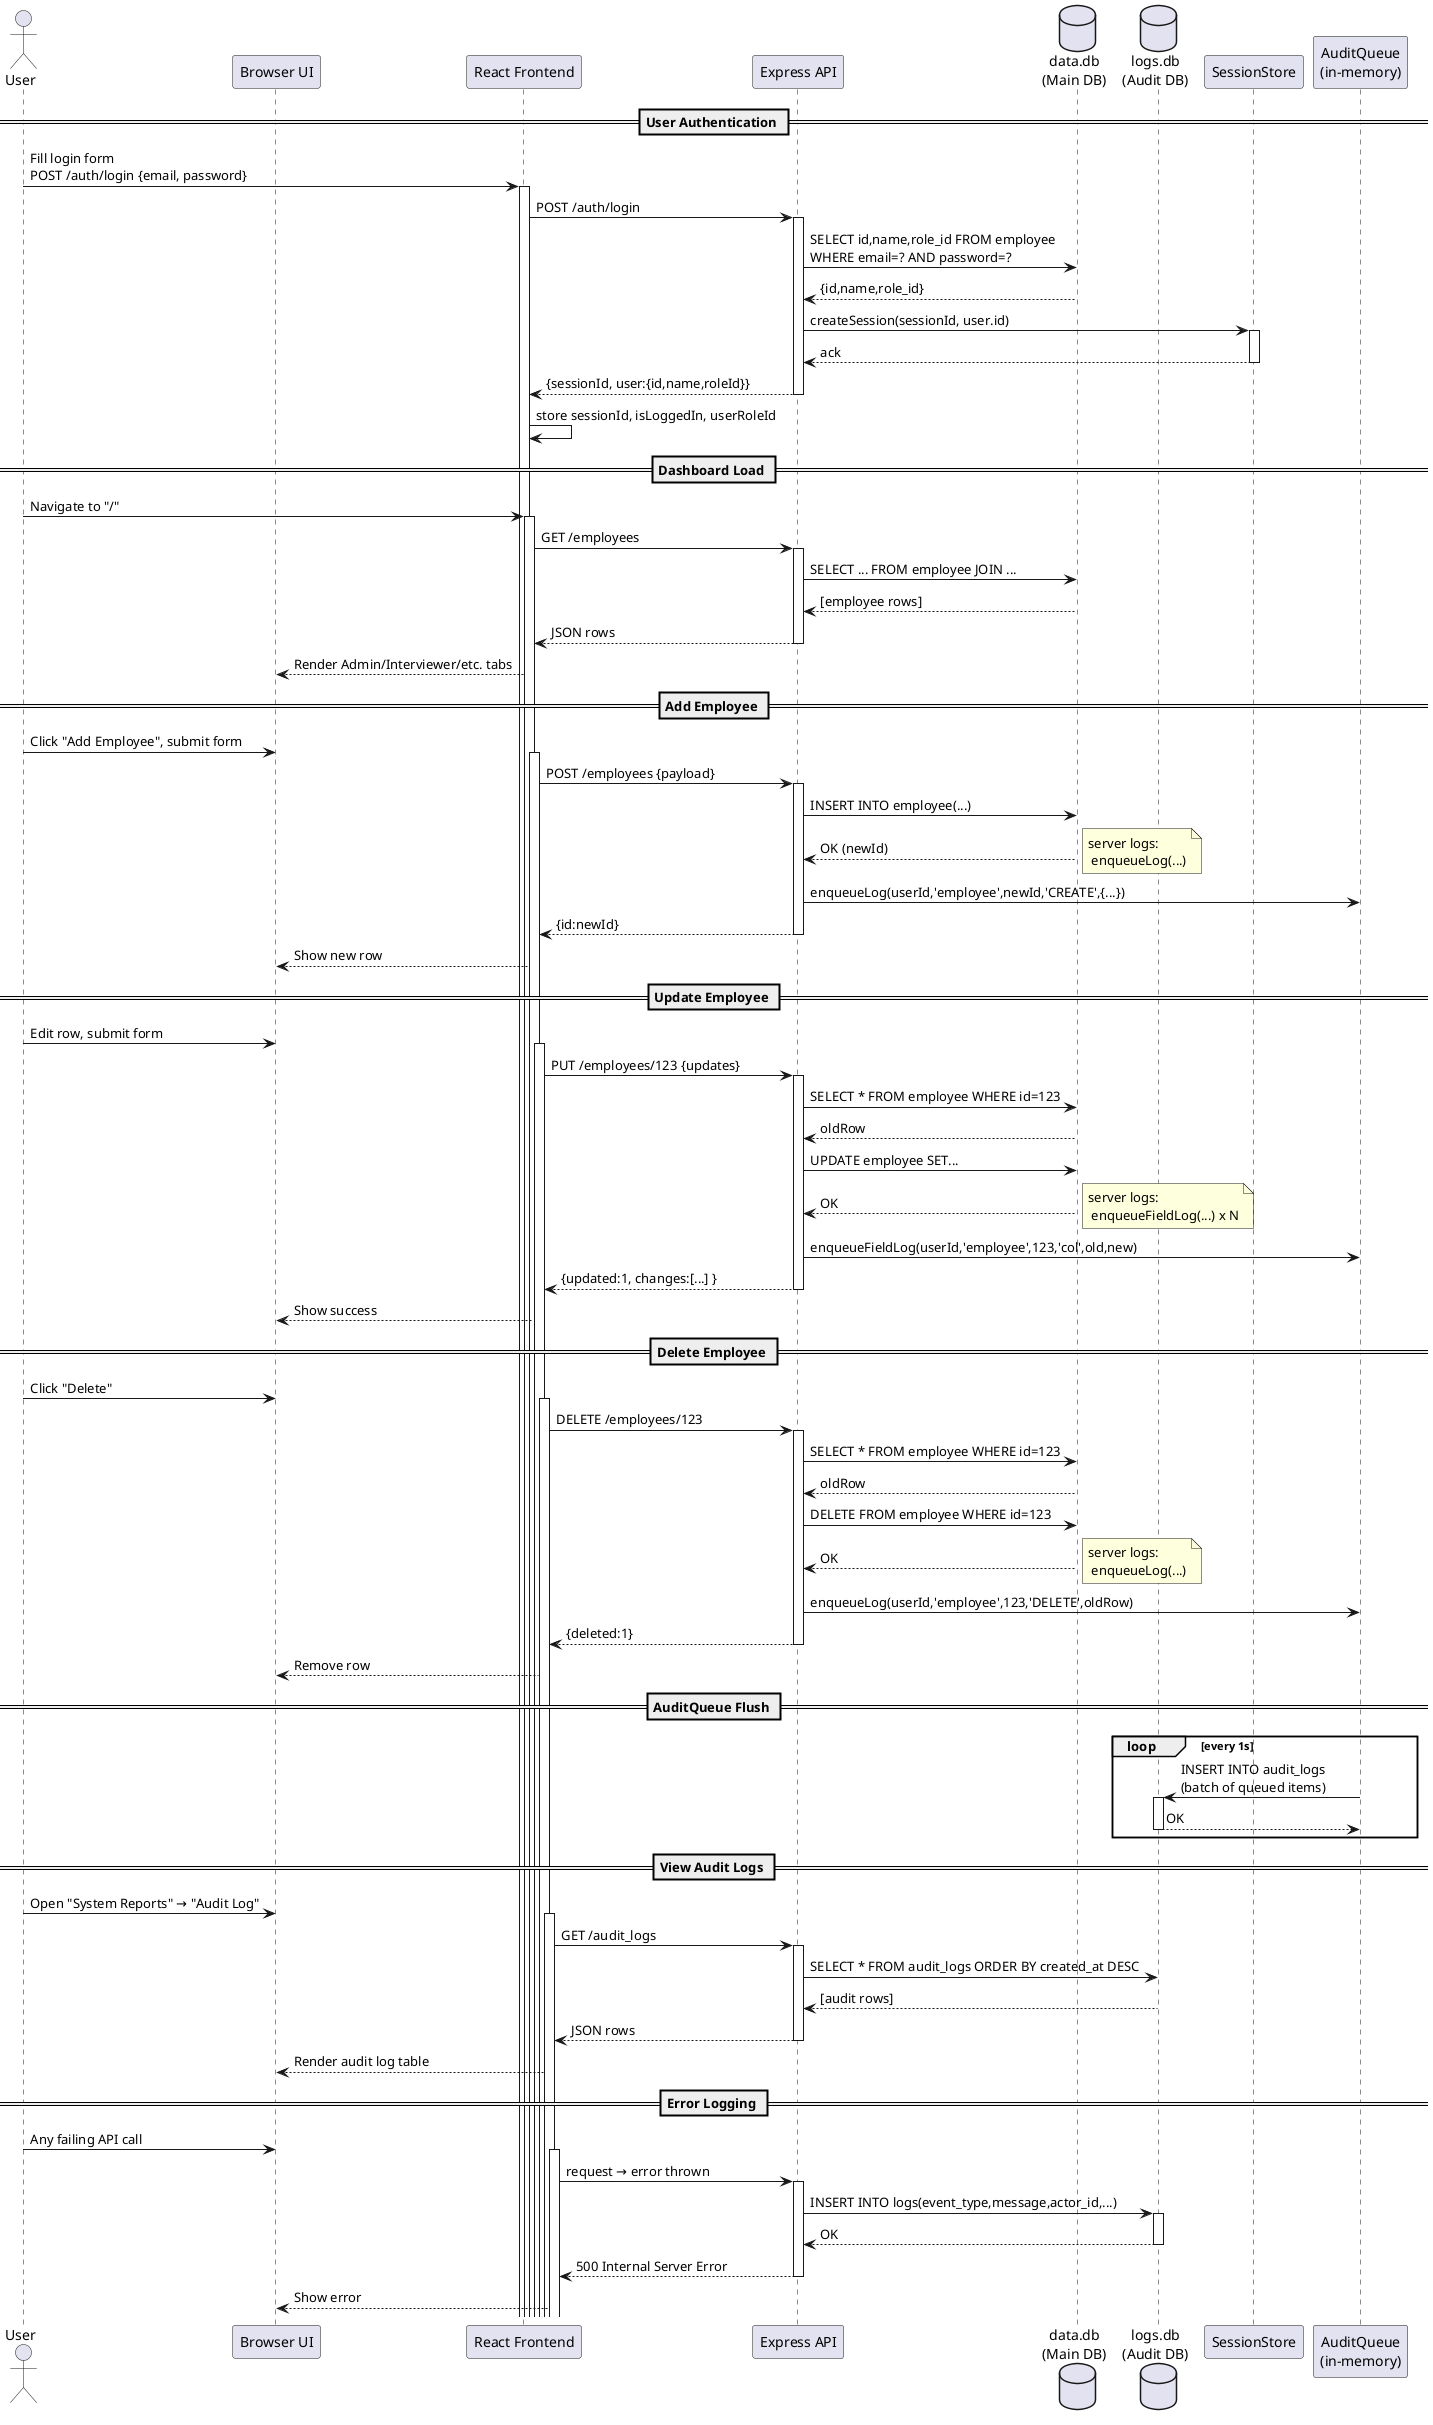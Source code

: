 @startuml
actor User
participant "Browser UI" as UI
participant "React Frontend" as Frontend
participant "Express API" as API
database "data.db\n(Main DB)" as MainDB
database "logs.db\n(Audit DB)" as LogDB
participant "SessionStore" as SS
participant "AuditQueue\n(in‑memory)" as Q

== User Authentication ==
User -> Frontend : Fill login form\nPOST /auth/login {email, password}
activate Frontend
Frontend -> API : POST /auth/login
activate API
API -> MainDB : SELECT id,name,role_id FROM employee\nWHERE email=? AND password=?
MainDB --> API : {id,name,role_id}
API -> SS : createSession(sessionId, user.id)
activate SS
SS --> API : ack
deactivate SS
API --> Frontend : {sessionId, user:{id,name,roleId}}
deactivate API
Frontend -> Frontend : store sessionId, isLoggedIn, userRoleId

== Dashboard Load ==
User -> Frontend : Navigate to "/"
activate Frontend
Frontend -> API : GET /employees
activate API
API -> MainDB : SELECT ... FROM employee JOIN ... 
MainDB --> API : [employee rows]
API --> Frontend : JSON rows
deactivate API
Frontend --> UI : Render Admin/Interviewer/etc. tabs

== Add Employee ==
User -> UI : Click "Add Employee", submit form
activate Frontend
Frontend -> API : POST /employees {payload}
activate API
API -> MainDB : INSERT INTO employee(...)
MainDB --> API : OK (newId)
note right: server logs:\n enqueueLog(...)
API -> Q : enqueueLog(userId,'employee',newId,'CREATE',{...})
API --> Frontend : {id:newId}
deactivate API
Frontend --> UI : Show new row

== Update Employee ==
User -> UI : Edit row, submit form
activate Frontend
Frontend -> API : PUT /employees/123 {updates}
activate API
API -> MainDB : SELECT * FROM employee WHERE id=123
MainDB --> API : oldRow
API -> MainDB : UPDATE employee SET...
MainDB --> API : OK
note right: server logs:\n enqueueFieldLog(...) x N
API -> Q : enqueueFieldLog(userId,'employee',123,'col',old,new)
API --> Frontend : {updated:1, changes:[...] }
deactivate API
Frontend --> UI : Show success

== Delete Employee ==
User -> UI : Click "Delete"
activate Frontend
Frontend -> API : DELETE /employees/123
activate API
API -> MainDB : SELECT * FROM employee WHERE id=123
MainDB --> API : oldRow
API -> MainDB : DELETE FROM employee WHERE id=123
MainDB --> API : OK
note right: server logs:\n enqueueLog(...)
API -> Q : enqueueLog(userId,'employee',123,'DELETE',oldRow)
API --> Frontend : {deleted:1}
deactivate API
Frontend --> UI : Remove row

== AuditQueue Flush ==
loop every 1s
  Q -> LogDB : INSERT INTO audit_logs\n(batch of queued items)
  activate LogDB
  LogDB --> Q : OK
  deactivate LogDB
end

== View Audit Logs ==
User -> UI : Open "System Reports" → "Audit Log"
activate Frontend
Frontend -> API : GET /audit_logs
activate API
API -> LogDB : SELECT * FROM audit_logs ORDER BY created_at DESC
LogDB --> API : [audit rows]
API --> Frontend : JSON rows
deactivate API
Frontend --> UI : Render audit log table

== Error Logging ==
User -> UI : Any failing API call
activate Frontend
Frontend -> API : request → error thrown
activate API
API -> LogDB : INSERT INTO logs(event_type,message,actor_id,...)
activate LogDB
LogDB --> API : OK
deactivate LogDB
API --> Frontend : 500 Internal Server Error
deactivate API
Frontend --> UI : Show error
@enduml